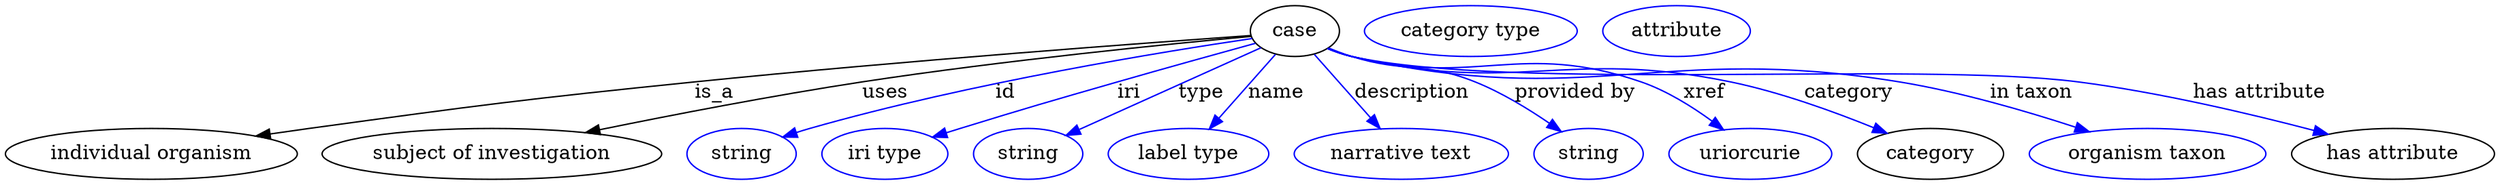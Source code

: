 digraph {
	graph [bb="0,0,1754.2,123"];
	node [label="\N"];
	case	[height=0.5,
		label=case,
		pos="908.69,105",
		width=0.86659];
	"individual organism"	[height=0.5,
		pos="102.69,18",
		width=2.8525];
	case -> "individual organism"	[label=is_a,
		lp="499.69,61.5",
		pos="e,176.38,30.616 877.87,101.86 808.01,96.905 632.31,83.954 485.69,69 364.54,56.644 334.34,52.553 213.69,36 204.83,34.784 195.57,33.457 \
186.35,32.099"];
	"subject of investigation"	[height=0.5,
		pos="342.69,18",
		width=3.3219];
	case -> "subject of investigation"	[label=uses,
		lp="620.19,61.5",
		pos="e,408.69,33.065 877.85,101.23 822.68,96.111 703.53,84.27 603.69,69 541.03,59.417 470.45,45.718 418.5,35.081"];
	id	[color=blue,
		height=0.5,
		label=string,
		pos="518.69,18",
		width=1.0652];
	case -> id	[color=blue,
		label=id,
		lp="704.69,61.5",
		pos="e,547.7,29.922 878.56,99.716 818.5,90.803 679.9,68.366 566.69,36 563.59,35.113 560.39,34.133 557.2,33.106",
		style=solid];
	iri	[color=blue,
		height=0.5,
		label="iri type",
		pos="619.69,18",
		width=1.2277];
	case -> iri	[color=blue,
		label=iri,
		lp="791.69,61.5",
		pos="e,653.37,29.681 880.85,96.362 855.49,89.368 817.02,78.666 783.69,69 734.67,54.785 722.48,50.997 673.69,36 670.2,34.926 666.58,33.805 \
662.95,32.674",
		style=solid];
	type	[color=blue,
		height=0.5,
		label=string,
		pos="720.69,18",
		width=1.0652];
	case -> type	[color=blue,
		label=type,
		lp="842.69,61.5",
		pos="e,747.33,31.046 884.88,93.235 852.59,78.636 794.63,52.43 756.92,35.382",
		style=solid];
	name	[color=blue,
		height=0.5,
		label="label type",
		pos="833.69,18",
		width=1.5707];
	case -> name	[color=blue,
		label=name,
		lp="895.69,61.5",
		pos="e,848.39,35.654 894.93,88.41 883.8,75.793 867.93,57.801 855.13,43.297",
		style=solid];
	description	[color=blue,
		height=0.5,
		label="narrative text",
		pos="983.69,18",
		width=2.0943];
	case -> description	[color=blue,
		label=description,
		lp="991.19,61.5",
		pos="e,968.74,35.949 922.45,88.41 933.51,75.874 949.25,58.031 962.01,43.576",
		style=solid];
	"provided by"	[color=blue,
		height=0.5,
		label=string,
		pos="1115.7,18",
		width=1.0652];
	case -> "provided by"	[color=blue,
		label="provided by",
		lp="1106.2,61.5",
		pos="e,1096.4,33.832 932.52,92.966 937.77,90.789 943.36,88.666 948.69,87 986.38,75.22 999.04,83.694 1035.7,69 1054.2,61.561 1073.3,49.851 \
1088.1,39.633",
		style=solid];
	xref	[color=blue,
		height=0.5,
		label=uriorcurie,
		pos="1229.7,18",
		width=1.5887];
	case -> xref	[color=blue,
		label=xref,
		lp="1197.2,61.5",
		pos="e,1210.8,35.042 931.96,92.668 937.34,90.454 943.13,88.391 948.69,87 1037,64.928 1066.6,98.663 1152.7,69 1170.7,62.805 1188.6,51.533 \
1202.6,41.257",
		style=solid];
	category	[height=0.5,
		pos="1356.7,18",
		width=1.4263];
	case -> category	[color=blue,
		label=category,
		lp="1299.2,61.5",
		pos="e,1326.3,32.513 931.94,92.582 937.32,90.373 943.11,88.333 948.69,87 1064.4,59.354 1099.2,93.1 1215.7,69 1250.8,61.726 1289.1,47.734 \
1316.9,36.397",
		style=solid];
	"in taxon"	[color=blue,
		height=0.5,
		label="organism taxon",
		pos="1509.7,18",
		width=2.3109];
	case -> "in taxon"	[color=blue,
		label="in taxon",
		lp="1427.7,61.5",
		pos="e,1468.6,33.675 931.49,92.671 937,90.398 942.95,88.309 948.69,87 1116.1,48.811 1165.2,96.777 1334.7,69 1377.3,62.023 1424.2,48.267 \
1458.7,36.948",
		style=solid];
	"has attribute"	[height=0.5,
		pos="1682.7,18",
		width=1.9859];
	case -> "has attribute"	[color=blue,
		label="has attribute",
		lp="1588.7,61.5",
		pos="e,1636.8,31.974 931.48,92.623 936.99,90.352 942.95,88.276 948.69,87 1059.8,62.321 1347.8,83.571 1460.7,69 1518.1,61.596 1582.4,46.304 \
1627,34.57",
		style=solid];
	"named thing_category"	[color=blue,
		height=0.5,
		label="category type",
		pos="1032.7,105",
		width=2.0762];
	"organismal entity_has attribute"	[color=blue,
		height=0.5,
		label=attribute,
		pos="1177.7,105",
		width=1.4443];
}

